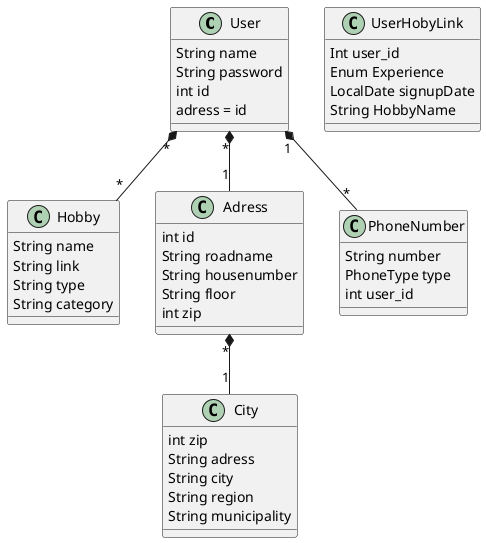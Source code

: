 @startuml

Class User{
    String name
    String password
    int id
    adress = id
}

Class Hobby{
    String name
    String link
    String type
    String category
}

Class Adress{
    int id
    String roadname
    String housenumber
    String floor
    int zip
}

Class PhoneNumber{
    String number
    PhoneType type
    int user_id

}
Class City {
    int zip
    String adress
    String city
    String region
    String municipality
}

CLass UserHobyLink {
    Int user_id
    Enum Experience
    LocalDate signupDate
    String HobbyName
}

User "*" *-- "*" Hobby
User "*" *-- "1" Adress
User "1" *-- "*" PhoneNumber
Adress "*" *-- "1" City


@enduml